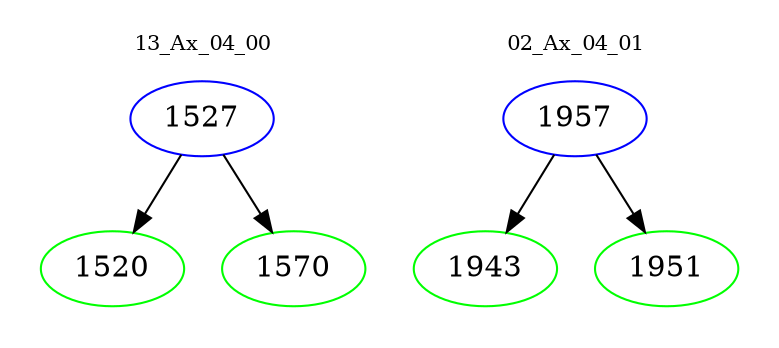 digraph{
subgraph cluster_0 {
color = white
label = "13_Ax_04_00";
fontsize=10;
T0_1527 [label="1527", color="blue"]
T0_1527 -> T0_1520 [color="black"]
T0_1520 [label="1520", color="green"]
T0_1527 -> T0_1570 [color="black"]
T0_1570 [label="1570", color="green"]
}
subgraph cluster_1 {
color = white
label = "02_Ax_04_01";
fontsize=10;
T1_1957 [label="1957", color="blue"]
T1_1957 -> T1_1943 [color="black"]
T1_1943 [label="1943", color="green"]
T1_1957 -> T1_1951 [color="black"]
T1_1951 [label="1951", color="green"]
}
}
